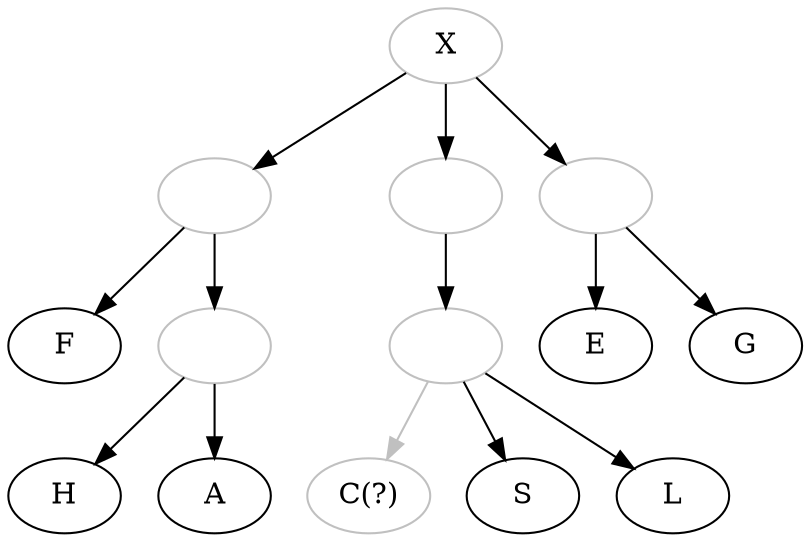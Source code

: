 # Place the cursor inside "graph" to get some refactoring options

digraph {

    # To refactor nodes, place the cursor left to a node name
    X -> 1;
    # Branche FHA
    1 -> F;
    1 -> 2;
    2 -> H;
    2 -> A;
    # CSLEG
    X -> 3;
    3 -> 4;
    4 -> C[color="grey"];
    4 -> S;
    4 -> L;
    X -> 5;
    5 -> E;
    5 -> G;



    # Hover over color names to get a color picker
    #b -> e [style="dashed"]
    #b -> c [dir=none, style="dashed"]; # for the exception where an undirected link is existant.

    # Grey color is used for hypothetical nodes; labels can be redefined if needed
    X [color="grey"];
    1 [color="grey", label=""]; 
    2 [color="grey", label=""]; 
    3 [color="grey", label=""]; 
    4 [color="grey", label=""]; 
    5 [color="grey", label=""]; 
    C[label="C(?)", color="grey"];

}
